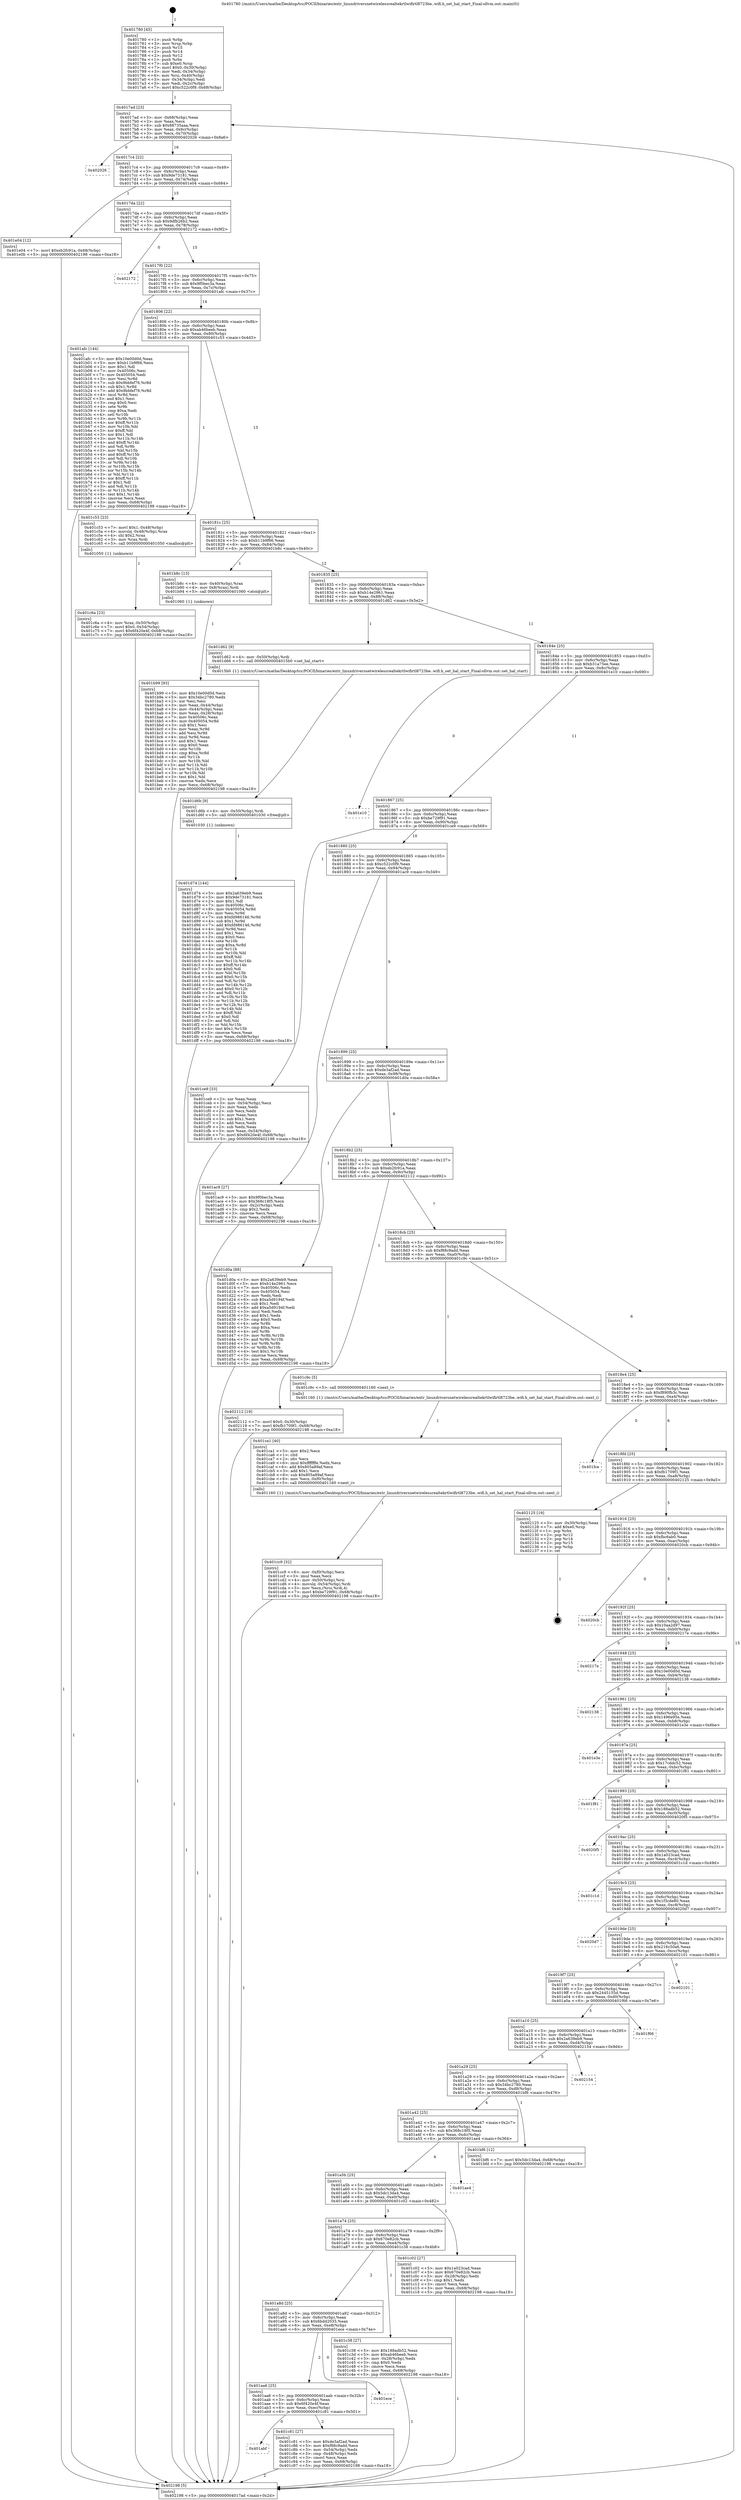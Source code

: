 digraph "0x401780" {
  label = "0x401780 (/mnt/c/Users/mathe/Desktop/tcc/POCII/binaries/extr_linuxdriversnetwirelessrealtekrtlwifirtl8723be..wifi.h_set_hal_start_Final-ollvm.out::main(0))"
  labelloc = "t"
  node[shape=record]

  Entry [label="",width=0.3,height=0.3,shape=circle,fillcolor=black,style=filled]
  "0x4017ad" [label="{
     0x4017ad [23]\l
     | [instrs]\l
     &nbsp;&nbsp;0x4017ad \<+3\>: mov -0x68(%rbp),%eax\l
     &nbsp;&nbsp;0x4017b0 \<+2\>: mov %eax,%ecx\l
     &nbsp;&nbsp;0x4017b2 \<+6\>: sub $0x88735aaa,%ecx\l
     &nbsp;&nbsp;0x4017b8 \<+3\>: mov %eax,-0x6c(%rbp)\l
     &nbsp;&nbsp;0x4017bb \<+3\>: mov %ecx,-0x70(%rbp)\l
     &nbsp;&nbsp;0x4017be \<+6\>: je 0000000000402026 \<main+0x8a6\>\l
  }"]
  "0x402026" [label="{
     0x402026\l
  }", style=dashed]
  "0x4017c4" [label="{
     0x4017c4 [22]\l
     | [instrs]\l
     &nbsp;&nbsp;0x4017c4 \<+5\>: jmp 00000000004017c9 \<main+0x49\>\l
     &nbsp;&nbsp;0x4017c9 \<+3\>: mov -0x6c(%rbp),%eax\l
     &nbsp;&nbsp;0x4017cc \<+5\>: sub $0x9de73181,%eax\l
     &nbsp;&nbsp;0x4017d1 \<+3\>: mov %eax,-0x74(%rbp)\l
     &nbsp;&nbsp;0x4017d4 \<+6\>: je 0000000000401e04 \<main+0x684\>\l
  }"]
  Exit [label="",width=0.3,height=0.3,shape=circle,fillcolor=black,style=filled,peripheries=2]
  "0x401e04" [label="{
     0x401e04 [12]\l
     | [instrs]\l
     &nbsp;&nbsp;0x401e04 \<+7\>: movl $0xeb2fc91a,-0x68(%rbp)\l
     &nbsp;&nbsp;0x401e0b \<+5\>: jmp 0000000000402198 \<main+0xa18\>\l
  }"]
  "0x4017da" [label="{
     0x4017da [22]\l
     | [instrs]\l
     &nbsp;&nbsp;0x4017da \<+5\>: jmp 00000000004017df \<main+0x5f\>\l
     &nbsp;&nbsp;0x4017df \<+3\>: mov -0x6c(%rbp),%eax\l
     &nbsp;&nbsp;0x4017e2 \<+5\>: sub $0x9dfb26b2,%eax\l
     &nbsp;&nbsp;0x4017e7 \<+3\>: mov %eax,-0x78(%rbp)\l
     &nbsp;&nbsp;0x4017ea \<+6\>: je 0000000000402172 \<main+0x9f2\>\l
  }"]
  "0x401d74" [label="{
     0x401d74 [144]\l
     | [instrs]\l
     &nbsp;&nbsp;0x401d74 \<+5\>: mov $0x2a639eb9,%eax\l
     &nbsp;&nbsp;0x401d79 \<+5\>: mov $0x9de73181,%ecx\l
     &nbsp;&nbsp;0x401d7e \<+2\>: mov $0x1,%dl\l
     &nbsp;&nbsp;0x401d80 \<+7\>: mov 0x40506c,%esi\l
     &nbsp;&nbsp;0x401d87 \<+8\>: mov 0x405054,%r8d\l
     &nbsp;&nbsp;0x401d8f \<+3\>: mov %esi,%r9d\l
     &nbsp;&nbsp;0x401d92 \<+7\>: sub $0xfd986146,%r9d\l
     &nbsp;&nbsp;0x401d99 \<+4\>: sub $0x1,%r9d\l
     &nbsp;&nbsp;0x401d9d \<+7\>: add $0xfd986146,%r9d\l
     &nbsp;&nbsp;0x401da4 \<+4\>: imul %r9d,%esi\l
     &nbsp;&nbsp;0x401da8 \<+3\>: and $0x1,%esi\l
     &nbsp;&nbsp;0x401dab \<+3\>: cmp $0x0,%esi\l
     &nbsp;&nbsp;0x401dae \<+4\>: sete %r10b\l
     &nbsp;&nbsp;0x401db2 \<+4\>: cmp $0xa,%r8d\l
     &nbsp;&nbsp;0x401db6 \<+4\>: setl %r11b\l
     &nbsp;&nbsp;0x401dba \<+3\>: mov %r10b,%bl\l
     &nbsp;&nbsp;0x401dbd \<+3\>: xor $0xff,%bl\l
     &nbsp;&nbsp;0x401dc0 \<+3\>: mov %r11b,%r14b\l
     &nbsp;&nbsp;0x401dc3 \<+4\>: xor $0xff,%r14b\l
     &nbsp;&nbsp;0x401dc7 \<+3\>: xor $0x0,%dl\l
     &nbsp;&nbsp;0x401dca \<+3\>: mov %bl,%r15b\l
     &nbsp;&nbsp;0x401dcd \<+4\>: and $0x0,%r15b\l
     &nbsp;&nbsp;0x401dd1 \<+3\>: and %dl,%r10b\l
     &nbsp;&nbsp;0x401dd4 \<+3\>: mov %r14b,%r12b\l
     &nbsp;&nbsp;0x401dd7 \<+4\>: and $0x0,%r12b\l
     &nbsp;&nbsp;0x401ddb \<+3\>: and %dl,%r11b\l
     &nbsp;&nbsp;0x401dde \<+3\>: or %r10b,%r15b\l
     &nbsp;&nbsp;0x401de1 \<+3\>: or %r11b,%r12b\l
     &nbsp;&nbsp;0x401de4 \<+3\>: xor %r12b,%r15b\l
     &nbsp;&nbsp;0x401de7 \<+3\>: or %r14b,%bl\l
     &nbsp;&nbsp;0x401dea \<+3\>: xor $0xff,%bl\l
     &nbsp;&nbsp;0x401ded \<+3\>: or $0x0,%dl\l
     &nbsp;&nbsp;0x401df0 \<+2\>: and %dl,%bl\l
     &nbsp;&nbsp;0x401df2 \<+3\>: or %bl,%r15b\l
     &nbsp;&nbsp;0x401df5 \<+4\>: test $0x1,%r15b\l
     &nbsp;&nbsp;0x401df9 \<+3\>: cmovne %ecx,%eax\l
     &nbsp;&nbsp;0x401dfc \<+3\>: mov %eax,-0x68(%rbp)\l
     &nbsp;&nbsp;0x401dff \<+5\>: jmp 0000000000402198 \<main+0xa18\>\l
  }"]
  "0x402172" [label="{
     0x402172\l
  }", style=dashed]
  "0x4017f0" [label="{
     0x4017f0 [22]\l
     | [instrs]\l
     &nbsp;&nbsp;0x4017f0 \<+5\>: jmp 00000000004017f5 \<main+0x75\>\l
     &nbsp;&nbsp;0x4017f5 \<+3\>: mov -0x6c(%rbp),%eax\l
     &nbsp;&nbsp;0x4017f8 \<+5\>: sub $0x9f0bec3a,%eax\l
     &nbsp;&nbsp;0x4017fd \<+3\>: mov %eax,-0x7c(%rbp)\l
     &nbsp;&nbsp;0x401800 \<+6\>: je 0000000000401afc \<main+0x37c\>\l
  }"]
  "0x401d6b" [label="{
     0x401d6b [9]\l
     | [instrs]\l
     &nbsp;&nbsp;0x401d6b \<+4\>: mov -0x50(%rbp),%rdi\l
     &nbsp;&nbsp;0x401d6f \<+5\>: call 0000000000401030 \<free@plt\>\l
     | [calls]\l
     &nbsp;&nbsp;0x401030 \{1\} (unknown)\l
  }"]
  "0x401afc" [label="{
     0x401afc [144]\l
     | [instrs]\l
     &nbsp;&nbsp;0x401afc \<+5\>: mov $0x10e00d0d,%eax\l
     &nbsp;&nbsp;0x401b01 \<+5\>: mov $0xb11b9f66,%ecx\l
     &nbsp;&nbsp;0x401b06 \<+2\>: mov $0x1,%dl\l
     &nbsp;&nbsp;0x401b08 \<+7\>: mov 0x40506c,%esi\l
     &nbsp;&nbsp;0x401b0f \<+7\>: mov 0x405054,%edi\l
     &nbsp;&nbsp;0x401b16 \<+3\>: mov %esi,%r8d\l
     &nbsp;&nbsp;0x401b19 \<+7\>: sub $0x9bbfef76,%r8d\l
     &nbsp;&nbsp;0x401b20 \<+4\>: sub $0x1,%r8d\l
     &nbsp;&nbsp;0x401b24 \<+7\>: add $0x9bbfef76,%r8d\l
     &nbsp;&nbsp;0x401b2b \<+4\>: imul %r8d,%esi\l
     &nbsp;&nbsp;0x401b2f \<+3\>: and $0x1,%esi\l
     &nbsp;&nbsp;0x401b32 \<+3\>: cmp $0x0,%esi\l
     &nbsp;&nbsp;0x401b35 \<+4\>: sete %r9b\l
     &nbsp;&nbsp;0x401b39 \<+3\>: cmp $0xa,%edi\l
     &nbsp;&nbsp;0x401b3c \<+4\>: setl %r10b\l
     &nbsp;&nbsp;0x401b40 \<+3\>: mov %r9b,%r11b\l
     &nbsp;&nbsp;0x401b43 \<+4\>: xor $0xff,%r11b\l
     &nbsp;&nbsp;0x401b47 \<+3\>: mov %r10b,%bl\l
     &nbsp;&nbsp;0x401b4a \<+3\>: xor $0xff,%bl\l
     &nbsp;&nbsp;0x401b4d \<+3\>: xor $0x1,%dl\l
     &nbsp;&nbsp;0x401b50 \<+3\>: mov %r11b,%r14b\l
     &nbsp;&nbsp;0x401b53 \<+4\>: and $0xff,%r14b\l
     &nbsp;&nbsp;0x401b57 \<+3\>: and %dl,%r9b\l
     &nbsp;&nbsp;0x401b5a \<+3\>: mov %bl,%r15b\l
     &nbsp;&nbsp;0x401b5d \<+4\>: and $0xff,%r15b\l
     &nbsp;&nbsp;0x401b61 \<+3\>: and %dl,%r10b\l
     &nbsp;&nbsp;0x401b64 \<+3\>: or %r9b,%r14b\l
     &nbsp;&nbsp;0x401b67 \<+3\>: or %r10b,%r15b\l
     &nbsp;&nbsp;0x401b6a \<+3\>: xor %r15b,%r14b\l
     &nbsp;&nbsp;0x401b6d \<+3\>: or %bl,%r11b\l
     &nbsp;&nbsp;0x401b70 \<+4\>: xor $0xff,%r11b\l
     &nbsp;&nbsp;0x401b74 \<+3\>: or $0x1,%dl\l
     &nbsp;&nbsp;0x401b77 \<+3\>: and %dl,%r11b\l
     &nbsp;&nbsp;0x401b7a \<+3\>: or %r11b,%r14b\l
     &nbsp;&nbsp;0x401b7d \<+4\>: test $0x1,%r14b\l
     &nbsp;&nbsp;0x401b81 \<+3\>: cmovne %ecx,%eax\l
     &nbsp;&nbsp;0x401b84 \<+3\>: mov %eax,-0x68(%rbp)\l
     &nbsp;&nbsp;0x401b87 \<+5\>: jmp 0000000000402198 \<main+0xa18\>\l
  }"]
  "0x401806" [label="{
     0x401806 [22]\l
     | [instrs]\l
     &nbsp;&nbsp;0x401806 \<+5\>: jmp 000000000040180b \<main+0x8b\>\l
     &nbsp;&nbsp;0x40180b \<+3\>: mov -0x6c(%rbp),%eax\l
     &nbsp;&nbsp;0x40180e \<+5\>: sub $0xab46beeb,%eax\l
     &nbsp;&nbsp;0x401813 \<+3\>: mov %eax,-0x80(%rbp)\l
     &nbsp;&nbsp;0x401816 \<+6\>: je 0000000000401c53 \<main+0x4d3\>\l
  }"]
  "0x401cc9" [label="{
     0x401cc9 [32]\l
     | [instrs]\l
     &nbsp;&nbsp;0x401cc9 \<+6\>: mov -0xf0(%rbp),%ecx\l
     &nbsp;&nbsp;0x401ccf \<+3\>: imul %eax,%ecx\l
     &nbsp;&nbsp;0x401cd2 \<+4\>: mov -0x50(%rbp),%rsi\l
     &nbsp;&nbsp;0x401cd6 \<+4\>: movslq -0x54(%rbp),%rdi\l
     &nbsp;&nbsp;0x401cda \<+3\>: mov %ecx,(%rsi,%rdi,4)\l
     &nbsp;&nbsp;0x401cdd \<+7\>: movl $0xbe729f91,-0x68(%rbp)\l
     &nbsp;&nbsp;0x401ce4 \<+5\>: jmp 0000000000402198 \<main+0xa18\>\l
  }"]
  "0x401c53" [label="{
     0x401c53 [23]\l
     | [instrs]\l
     &nbsp;&nbsp;0x401c53 \<+7\>: movl $0x1,-0x48(%rbp)\l
     &nbsp;&nbsp;0x401c5a \<+4\>: movslq -0x48(%rbp),%rax\l
     &nbsp;&nbsp;0x401c5e \<+4\>: shl $0x2,%rax\l
     &nbsp;&nbsp;0x401c62 \<+3\>: mov %rax,%rdi\l
     &nbsp;&nbsp;0x401c65 \<+5\>: call 0000000000401050 \<malloc@plt\>\l
     | [calls]\l
     &nbsp;&nbsp;0x401050 \{1\} (unknown)\l
  }"]
  "0x40181c" [label="{
     0x40181c [25]\l
     | [instrs]\l
     &nbsp;&nbsp;0x40181c \<+5\>: jmp 0000000000401821 \<main+0xa1\>\l
     &nbsp;&nbsp;0x401821 \<+3\>: mov -0x6c(%rbp),%eax\l
     &nbsp;&nbsp;0x401824 \<+5\>: sub $0xb11b9f66,%eax\l
     &nbsp;&nbsp;0x401829 \<+6\>: mov %eax,-0x84(%rbp)\l
     &nbsp;&nbsp;0x40182f \<+6\>: je 0000000000401b8c \<main+0x40c\>\l
  }"]
  "0x401ca1" [label="{
     0x401ca1 [40]\l
     | [instrs]\l
     &nbsp;&nbsp;0x401ca1 \<+5\>: mov $0x2,%ecx\l
     &nbsp;&nbsp;0x401ca6 \<+1\>: cltd\l
     &nbsp;&nbsp;0x401ca7 \<+2\>: idiv %ecx\l
     &nbsp;&nbsp;0x401ca9 \<+6\>: imul $0xfffffffe,%edx,%ecx\l
     &nbsp;&nbsp;0x401caf \<+6\>: add $0x805a89af,%ecx\l
     &nbsp;&nbsp;0x401cb5 \<+3\>: add $0x1,%ecx\l
     &nbsp;&nbsp;0x401cb8 \<+6\>: sub $0x805a89af,%ecx\l
     &nbsp;&nbsp;0x401cbe \<+6\>: mov %ecx,-0xf0(%rbp)\l
     &nbsp;&nbsp;0x401cc4 \<+5\>: call 0000000000401160 \<next_i\>\l
     | [calls]\l
     &nbsp;&nbsp;0x401160 \{1\} (/mnt/c/Users/mathe/Desktop/tcc/POCII/binaries/extr_linuxdriversnetwirelessrealtekrtlwifirtl8723be..wifi.h_set_hal_start_Final-ollvm.out::next_i)\l
  }"]
  "0x401b8c" [label="{
     0x401b8c [13]\l
     | [instrs]\l
     &nbsp;&nbsp;0x401b8c \<+4\>: mov -0x40(%rbp),%rax\l
     &nbsp;&nbsp;0x401b90 \<+4\>: mov 0x8(%rax),%rdi\l
     &nbsp;&nbsp;0x401b94 \<+5\>: call 0000000000401060 \<atoi@plt\>\l
     | [calls]\l
     &nbsp;&nbsp;0x401060 \{1\} (unknown)\l
  }"]
  "0x401835" [label="{
     0x401835 [25]\l
     | [instrs]\l
     &nbsp;&nbsp;0x401835 \<+5\>: jmp 000000000040183a \<main+0xba\>\l
     &nbsp;&nbsp;0x40183a \<+3\>: mov -0x6c(%rbp),%eax\l
     &nbsp;&nbsp;0x40183d \<+5\>: sub $0xb14e2961,%eax\l
     &nbsp;&nbsp;0x401842 \<+6\>: mov %eax,-0x88(%rbp)\l
     &nbsp;&nbsp;0x401848 \<+6\>: je 0000000000401d62 \<main+0x5e2\>\l
  }"]
  "0x401abf" [label="{
     0x401abf\l
  }", style=dashed]
  "0x401d62" [label="{
     0x401d62 [9]\l
     | [instrs]\l
     &nbsp;&nbsp;0x401d62 \<+4\>: mov -0x50(%rbp),%rdi\l
     &nbsp;&nbsp;0x401d66 \<+5\>: call 00000000004015b0 \<set_hal_start\>\l
     | [calls]\l
     &nbsp;&nbsp;0x4015b0 \{1\} (/mnt/c/Users/mathe/Desktop/tcc/POCII/binaries/extr_linuxdriversnetwirelessrealtekrtlwifirtl8723be..wifi.h_set_hal_start_Final-ollvm.out::set_hal_start)\l
  }"]
  "0x40184e" [label="{
     0x40184e [25]\l
     | [instrs]\l
     &nbsp;&nbsp;0x40184e \<+5\>: jmp 0000000000401853 \<main+0xd3\>\l
     &nbsp;&nbsp;0x401853 \<+3\>: mov -0x6c(%rbp),%eax\l
     &nbsp;&nbsp;0x401856 \<+5\>: sub $0xb31a75ee,%eax\l
     &nbsp;&nbsp;0x40185b \<+6\>: mov %eax,-0x8c(%rbp)\l
     &nbsp;&nbsp;0x401861 \<+6\>: je 0000000000401e10 \<main+0x690\>\l
  }"]
  "0x401c81" [label="{
     0x401c81 [27]\l
     | [instrs]\l
     &nbsp;&nbsp;0x401c81 \<+5\>: mov $0xde3af2ad,%eax\l
     &nbsp;&nbsp;0x401c86 \<+5\>: mov $0xf88c9add,%ecx\l
     &nbsp;&nbsp;0x401c8b \<+3\>: mov -0x54(%rbp),%edx\l
     &nbsp;&nbsp;0x401c8e \<+3\>: cmp -0x48(%rbp),%edx\l
     &nbsp;&nbsp;0x401c91 \<+3\>: cmovl %ecx,%eax\l
     &nbsp;&nbsp;0x401c94 \<+3\>: mov %eax,-0x68(%rbp)\l
     &nbsp;&nbsp;0x401c97 \<+5\>: jmp 0000000000402198 \<main+0xa18\>\l
  }"]
  "0x401e10" [label="{
     0x401e10\l
  }", style=dashed]
  "0x401867" [label="{
     0x401867 [25]\l
     | [instrs]\l
     &nbsp;&nbsp;0x401867 \<+5\>: jmp 000000000040186c \<main+0xec\>\l
     &nbsp;&nbsp;0x40186c \<+3\>: mov -0x6c(%rbp),%eax\l
     &nbsp;&nbsp;0x40186f \<+5\>: sub $0xbe729f91,%eax\l
     &nbsp;&nbsp;0x401874 \<+6\>: mov %eax,-0x90(%rbp)\l
     &nbsp;&nbsp;0x40187a \<+6\>: je 0000000000401ce9 \<main+0x569\>\l
  }"]
  "0x401aa6" [label="{
     0x401aa6 [25]\l
     | [instrs]\l
     &nbsp;&nbsp;0x401aa6 \<+5\>: jmp 0000000000401aab \<main+0x32b\>\l
     &nbsp;&nbsp;0x401aab \<+3\>: mov -0x6c(%rbp),%eax\l
     &nbsp;&nbsp;0x401aae \<+5\>: sub $0x6f420e4f,%eax\l
     &nbsp;&nbsp;0x401ab3 \<+6\>: mov %eax,-0xec(%rbp)\l
     &nbsp;&nbsp;0x401ab9 \<+6\>: je 0000000000401c81 \<main+0x501\>\l
  }"]
  "0x401ce9" [label="{
     0x401ce9 [33]\l
     | [instrs]\l
     &nbsp;&nbsp;0x401ce9 \<+2\>: xor %eax,%eax\l
     &nbsp;&nbsp;0x401ceb \<+3\>: mov -0x54(%rbp),%ecx\l
     &nbsp;&nbsp;0x401cee \<+2\>: mov %eax,%edx\l
     &nbsp;&nbsp;0x401cf0 \<+2\>: sub %ecx,%edx\l
     &nbsp;&nbsp;0x401cf2 \<+2\>: mov %eax,%ecx\l
     &nbsp;&nbsp;0x401cf4 \<+3\>: sub $0x1,%ecx\l
     &nbsp;&nbsp;0x401cf7 \<+2\>: add %ecx,%edx\l
     &nbsp;&nbsp;0x401cf9 \<+2\>: sub %edx,%eax\l
     &nbsp;&nbsp;0x401cfb \<+3\>: mov %eax,-0x54(%rbp)\l
     &nbsp;&nbsp;0x401cfe \<+7\>: movl $0x6f420e4f,-0x68(%rbp)\l
     &nbsp;&nbsp;0x401d05 \<+5\>: jmp 0000000000402198 \<main+0xa18\>\l
  }"]
  "0x401880" [label="{
     0x401880 [25]\l
     | [instrs]\l
     &nbsp;&nbsp;0x401880 \<+5\>: jmp 0000000000401885 \<main+0x105\>\l
     &nbsp;&nbsp;0x401885 \<+3\>: mov -0x6c(%rbp),%eax\l
     &nbsp;&nbsp;0x401888 \<+5\>: sub $0xc522c0f9,%eax\l
     &nbsp;&nbsp;0x40188d \<+6\>: mov %eax,-0x94(%rbp)\l
     &nbsp;&nbsp;0x401893 \<+6\>: je 0000000000401ac9 \<main+0x349\>\l
  }"]
  "0x401ece" [label="{
     0x401ece\l
  }", style=dashed]
  "0x401ac9" [label="{
     0x401ac9 [27]\l
     | [instrs]\l
     &nbsp;&nbsp;0x401ac9 \<+5\>: mov $0x9f0bec3a,%eax\l
     &nbsp;&nbsp;0x401ace \<+5\>: mov $0x368c18f5,%ecx\l
     &nbsp;&nbsp;0x401ad3 \<+3\>: mov -0x2c(%rbp),%edx\l
     &nbsp;&nbsp;0x401ad6 \<+3\>: cmp $0x2,%edx\l
     &nbsp;&nbsp;0x401ad9 \<+3\>: cmovne %ecx,%eax\l
     &nbsp;&nbsp;0x401adc \<+3\>: mov %eax,-0x68(%rbp)\l
     &nbsp;&nbsp;0x401adf \<+5\>: jmp 0000000000402198 \<main+0xa18\>\l
  }"]
  "0x401899" [label="{
     0x401899 [25]\l
     | [instrs]\l
     &nbsp;&nbsp;0x401899 \<+5\>: jmp 000000000040189e \<main+0x11e\>\l
     &nbsp;&nbsp;0x40189e \<+3\>: mov -0x6c(%rbp),%eax\l
     &nbsp;&nbsp;0x4018a1 \<+5\>: sub $0xde3af2ad,%eax\l
     &nbsp;&nbsp;0x4018a6 \<+6\>: mov %eax,-0x98(%rbp)\l
     &nbsp;&nbsp;0x4018ac \<+6\>: je 0000000000401d0a \<main+0x58a\>\l
  }"]
  "0x402198" [label="{
     0x402198 [5]\l
     | [instrs]\l
     &nbsp;&nbsp;0x402198 \<+5\>: jmp 00000000004017ad \<main+0x2d\>\l
  }"]
  "0x401780" [label="{
     0x401780 [45]\l
     | [instrs]\l
     &nbsp;&nbsp;0x401780 \<+1\>: push %rbp\l
     &nbsp;&nbsp;0x401781 \<+3\>: mov %rsp,%rbp\l
     &nbsp;&nbsp;0x401784 \<+2\>: push %r15\l
     &nbsp;&nbsp;0x401786 \<+2\>: push %r14\l
     &nbsp;&nbsp;0x401788 \<+2\>: push %r12\l
     &nbsp;&nbsp;0x40178a \<+1\>: push %rbx\l
     &nbsp;&nbsp;0x40178b \<+7\>: sub $0xe0,%rsp\l
     &nbsp;&nbsp;0x401792 \<+7\>: movl $0x0,-0x30(%rbp)\l
     &nbsp;&nbsp;0x401799 \<+3\>: mov %edi,-0x34(%rbp)\l
     &nbsp;&nbsp;0x40179c \<+4\>: mov %rsi,-0x40(%rbp)\l
     &nbsp;&nbsp;0x4017a0 \<+3\>: mov -0x34(%rbp),%edi\l
     &nbsp;&nbsp;0x4017a3 \<+3\>: mov %edi,-0x2c(%rbp)\l
     &nbsp;&nbsp;0x4017a6 \<+7\>: movl $0xc522c0f9,-0x68(%rbp)\l
  }"]
  "0x401b99" [label="{
     0x401b99 [93]\l
     | [instrs]\l
     &nbsp;&nbsp;0x401b99 \<+5\>: mov $0x10e00d0d,%ecx\l
     &nbsp;&nbsp;0x401b9e \<+5\>: mov $0x34bc2780,%edx\l
     &nbsp;&nbsp;0x401ba3 \<+2\>: xor %esi,%esi\l
     &nbsp;&nbsp;0x401ba5 \<+3\>: mov %eax,-0x44(%rbp)\l
     &nbsp;&nbsp;0x401ba8 \<+3\>: mov -0x44(%rbp),%eax\l
     &nbsp;&nbsp;0x401bab \<+3\>: mov %eax,-0x28(%rbp)\l
     &nbsp;&nbsp;0x401bae \<+7\>: mov 0x40506c,%eax\l
     &nbsp;&nbsp;0x401bb5 \<+8\>: mov 0x405054,%r8d\l
     &nbsp;&nbsp;0x401bbd \<+3\>: sub $0x1,%esi\l
     &nbsp;&nbsp;0x401bc0 \<+3\>: mov %eax,%r9d\l
     &nbsp;&nbsp;0x401bc3 \<+3\>: add %esi,%r9d\l
     &nbsp;&nbsp;0x401bc6 \<+4\>: imul %r9d,%eax\l
     &nbsp;&nbsp;0x401bca \<+3\>: and $0x1,%eax\l
     &nbsp;&nbsp;0x401bcd \<+3\>: cmp $0x0,%eax\l
     &nbsp;&nbsp;0x401bd0 \<+4\>: sete %r10b\l
     &nbsp;&nbsp;0x401bd4 \<+4\>: cmp $0xa,%r8d\l
     &nbsp;&nbsp;0x401bd8 \<+4\>: setl %r11b\l
     &nbsp;&nbsp;0x401bdc \<+3\>: mov %r10b,%bl\l
     &nbsp;&nbsp;0x401bdf \<+3\>: and %r11b,%bl\l
     &nbsp;&nbsp;0x401be2 \<+3\>: xor %r11b,%r10b\l
     &nbsp;&nbsp;0x401be5 \<+3\>: or %r10b,%bl\l
     &nbsp;&nbsp;0x401be8 \<+3\>: test $0x1,%bl\l
     &nbsp;&nbsp;0x401beb \<+3\>: cmovne %edx,%ecx\l
     &nbsp;&nbsp;0x401bee \<+3\>: mov %ecx,-0x68(%rbp)\l
     &nbsp;&nbsp;0x401bf1 \<+5\>: jmp 0000000000402198 \<main+0xa18\>\l
  }"]
  "0x401c6a" [label="{
     0x401c6a [23]\l
     | [instrs]\l
     &nbsp;&nbsp;0x401c6a \<+4\>: mov %rax,-0x50(%rbp)\l
     &nbsp;&nbsp;0x401c6e \<+7\>: movl $0x0,-0x54(%rbp)\l
     &nbsp;&nbsp;0x401c75 \<+7\>: movl $0x6f420e4f,-0x68(%rbp)\l
     &nbsp;&nbsp;0x401c7c \<+5\>: jmp 0000000000402198 \<main+0xa18\>\l
  }"]
  "0x401d0a" [label="{
     0x401d0a [88]\l
     | [instrs]\l
     &nbsp;&nbsp;0x401d0a \<+5\>: mov $0x2a639eb9,%eax\l
     &nbsp;&nbsp;0x401d0f \<+5\>: mov $0xb14e2961,%ecx\l
     &nbsp;&nbsp;0x401d14 \<+7\>: mov 0x40506c,%edx\l
     &nbsp;&nbsp;0x401d1b \<+7\>: mov 0x405054,%esi\l
     &nbsp;&nbsp;0x401d22 \<+2\>: mov %edx,%edi\l
     &nbsp;&nbsp;0x401d24 \<+6\>: sub $0xa5d9194f,%edi\l
     &nbsp;&nbsp;0x401d2a \<+3\>: sub $0x1,%edi\l
     &nbsp;&nbsp;0x401d2d \<+6\>: add $0xa5d9194f,%edi\l
     &nbsp;&nbsp;0x401d33 \<+3\>: imul %edi,%edx\l
     &nbsp;&nbsp;0x401d36 \<+3\>: and $0x1,%edx\l
     &nbsp;&nbsp;0x401d39 \<+3\>: cmp $0x0,%edx\l
     &nbsp;&nbsp;0x401d3c \<+4\>: sete %r8b\l
     &nbsp;&nbsp;0x401d40 \<+3\>: cmp $0xa,%esi\l
     &nbsp;&nbsp;0x401d43 \<+4\>: setl %r9b\l
     &nbsp;&nbsp;0x401d47 \<+3\>: mov %r8b,%r10b\l
     &nbsp;&nbsp;0x401d4a \<+3\>: and %r9b,%r10b\l
     &nbsp;&nbsp;0x401d4d \<+3\>: xor %r9b,%r8b\l
     &nbsp;&nbsp;0x401d50 \<+3\>: or %r8b,%r10b\l
     &nbsp;&nbsp;0x401d53 \<+4\>: test $0x1,%r10b\l
     &nbsp;&nbsp;0x401d57 \<+3\>: cmovne %ecx,%eax\l
     &nbsp;&nbsp;0x401d5a \<+3\>: mov %eax,-0x68(%rbp)\l
     &nbsp;&nbsp;0x401d5d \<+5\>: jmp 0000000000402198 \<main+0xa18\>\l
  }"]
  "0x4018b2" [label="{
     0x4018b2 [25]\l
     | [instrs]\l
     &nbsp;&nbsp;0x4018b2 \<+5\>: jmp 00000000004018b7 \<main+0x137\>\l
     &nbsp;&nbsp;0x4018b7 \<+3\>: mov -0x6c(%rbp),%eax\l
     &nbsp;&nbsp;0x4018ba \<+5\>: sub $0xeb2fc91a,%eax\l
     &nbsp;&nbsp;0x4018bf \<+6\>: mov %eax,-0x9c(%rbp)\l
     &nbsp;&nbsp;0x4018c5 \<+6\>: je 0000000000402112 \<main+0x992\>\l
  }"]
  "0x401a8d" [label="{
     0x401a8d [25]\l
     | [instrs]\l
     &nbsp;&nbsp;0x401a8d \<+5\>: jmp 0000000000401a92 \<main+0x312\>\l
     &nbsp;&nbsp;0x401a92 \<+3\>: mov -0x6c(%rbp),%eax\l
     &nbsp;&nbsp;0x401a95 \<+5\>: sub $0x6bdd2035,%eax\l
     &nbsp;&nbsp;0x401a9a \<+6\>: mov %eax,-0xe8(%rbp)\l
     &nbsp;&nbsp;0x401aa0 \<+6\>: je 0000000000401ece \<main+0x74e\>\l
  }"]
  "0x402112" [label="{
     0x402112 [19]\l
     | [instrs]\l
     &nbsp;&nbsp;0x402112 \<+7\>: movl $0x0,-0x30(%rbp)\l
     &nbsp;&nbsp;0x402119 \<+7\>: movl $0xfb1709f1,-0x68(%rbp)\l
     &nbsp;&nbsp;0x402120 \<+5\>: jmp 0000000000402198 \<main+0xa18\>\l
  }"]
  "0x4018cb" [label="{
     0x4018cb [25]\l
     | [instrs]\l
     &nbsp;&nbsp;0x4018cb \<+5\>: jmp 00000000004018d0 \<main+0x150\>\l
     &nbsp;&nbsp;0x4018d0 \<+3\>: mov -0x6c(%rbp),%eax\l
     &nbsp;&nbsp;0x4018d3 \<+5\>: sub $0xf88c9add,%eax\l
     &nbsp;&nbsp;0x4018d8 \<+6\>: mov %eax,-0xa0(%rbp)\l
     &nbsp;&nbsp;0x4018de \<+6\>: je 0000000000401c9c \<main+0x51c\>\l
  }"]
  "0x401c38" [label="{
     0x401c38 [27]\l
     | [instrs]\l
     &nbsp;&nbsp;0x401c38 \<+5\>: mov $0x188adb52,%eax\l
     &nbsp;&nbsp;0x401c3d \<+5\>: mov $0xab46beeb,%ecx\l
     &nbsp;&nbsp;0x401c42 \<+3\>: mov -0x28(%rbp),%edx\l
     &nbsp;&nbsp;0x401c45 \<+3\>: cmp $0x0,%edx\l
     &nbsp;&nbsp;0x401c48 \<+3\>: cmove %ecx,%eax\l
     &nbsp;&nbsp;0x401c4b \<+3\>: mov %eax,-0x68(%rbp)\l
     &nbsp;&nbsp;0x401c4e \<+5\>: jmp 0000000000402198 \<main+0xa18\>\l
  }"]
  "0x401c9c" [label="{
     0x401c9c [5]\l
     | [instrs]\l
     &nbsp;&nbsp;0x401c9c \<+5\>: call 0000000000401160 \<next_i\>\l
     | [calls]\l
     &nbsp;&nbsp;0x401160 \{1\} (/mnt/c/Users/mathe/Desktop/tcc/POCII/binaries/extr_linuxdriversnetwirelessrealtekrtlwifirtl8723be..wifi.h_set_hal_start_Final-ollvm.out::next_i)\l
  }"]
  "0x4018e4" [label="{
     0x4018e4 [25]\l
     | [instrs]\l
     &nbsp;&nbsp;0x4018e4 \<+5\>: jmp 00000000004018e9 \<main+0x169\>\l
     &nbsp;&nbsp;0x4018e9 \<+3\>: mov -0x6c(%rbp),%eax\l
     &nbsp;&nbsp;0x4018ec \<+5\>: sub $0xf890fb3c,%eax\l
     &nbsp;&nbsp;0x4018f1 \<+6\>: mov %eax,-0xa4(%rbp)\l
     &nbsp;&nbsp;0x4018f7 \<+6\>: je 0000000000401fce \<main+0x84e\>\l
  }"]
  "0x401a74" [label="{
     0x401a74 [25]\l
     | [instrs]\l
     &nbsp;&nbsp;0x401a74 \<+5\>: jmp 0000000000401a79 \<main+0x2f9\>\l
     &nbsp;&nbsp;0x401a79 \<+3\>: mov -0x6c(%rbp),%eax\l
     &nbsp;&nbsp;0x401a7c \<+5\>: sub $0x670e82cb,%eax\l
     &nbsp;&nbsp;0x401a81 \<+6\>: mov %eax,-0xe4(%rbp)\l
     &nbsp;&nbsp;0x401a87 \<+6\>: je 0000000000401c38 \<main+0x4b8\>\l
  }"]
  "0x401fce" [label="{
     0x401fce\l
  }", style=dashed]
  "0x4018fd" [label="{
     0x4018fd [25]\l
     | [instrs]\l
     &nbsp;&nbsp;0x4018fd \<+5\>: jmp 0000000000401902 \<main+0x182\>\l
     &nbsp;&nbsp;0x401902 \<+3\>: mov -0x6c(%rbp),%eax\l
     &nbsp;&nbsp;0x401905 \<+5\>: sub $0xfb1709f1,%eax\l
     &nbsp;&nbsp;0x40190a \<+6\>: mov %eax,-0xa8(%rbp)\l
     &nbsp;&nbsp;0x401910 \<+6\>: je 0000000000402125 \<main+0x9a5\>\l
  }"]
  "0x401c02" [label="{
     0x401c02 [27]\l
     | [instrs]\l
     &nbsp;&nbsp;0x401c02 \<+5\>: mov $0x1a023cad,%eax\l
     &nbsp;&nbsp;0x401c07 \<+5\>: mov $0x670e82cb,%ecx\l
     &nbsp;&nbsp;0x401c0c \<+3\>: mov -0x28(%rbp),%edx\l
     &nbsp;&nbsp;0x401c0f \<+3\>: cmp $0x1,%edx\l
     &nbsp;&nbsp;0x401c12 \<+3\>: cmovl %ecx,%eax\l
     &nbsp;&nbsp;0x401c15 \<+3\>: mov %eax,-0x68(%rbp)\l
     &nbsp;&nbsp;0x401c18 \<+5\>: jmp 0000000000402198 \<main+0xa18\>\l
  }"]
  "0x402125" [label="{
     0x402125 [19]\l
     | [instrs]\l
     &nbsp;&nbsp;0x402125 \<+3\>: mov -0x30(%rbp),%eax\l
     &nbsp;&nbsp;0x402128 \<+7\>: add $0xe0,%rsp\l
     &nbsp;&nbsp;0x40212f \<+1\>: pop %rbx\l
     &nbsp;&nbsp;0x402130 \<+2\>: pop %r12\l
     &nbsp;&nbsp;0x402132 \<+2\>: pop %r14\l
     &nbsp;&nbsp;0x402134 \<+2\>: pop %r15\l
     &nbsp;&nbsp;0x402136 \<+1\>: pop %rbp\l
     &nbsp;&nbsp;0x402137 \<+1\>: ret\l
  }"]
  "0x401916" [label="{
     0x401916 [25]\l
     | [instrs]\l
     &nbsp;&nbsp;0x401916 \<+5\>: jmp 000000000040191b \<main+0x19b\>\l
     &nbsp;&nbsp;0x40191b \<+3\>: mov -0x6c(%rbp),%eax\l
     &nbsp;&nbsp;0x40191e \<+5\>: sub $0xfbc6ab0,%eax\l
     &nbsp;&nbsp;0x401923 \<+6\>: mov %eax,-0xac(%rbp)\l
     &nbsp;&nbsp;0x401929 \<+6\>: je 00000000004020cb \<main+0x94b\>\l
  }"]
  "0x401a5b" [label="{
     0x401a5b [25]\l
     | [instrs]\l
     &nbsp;&nbsp;0x401a5b \<+5\>: jmp 0000000000401a60 \<main+0x2e0\>\l
     &nbsp;&nbsp;0x401a60 \<+3\>: mov -0x6c(%rbp),%eax\l
     &nbsp;&nbsp;0x401a63 \<+5\>: sub $0x5dc13da4,%eax\l
     &nbsp;&nbsp;0x401a68 \<+6\>: mov %eax,-0xe0(%rbp)\l
     &nbsp;&nbsp;0x401a6e \<+6\>: je 0000000000401c02 \<main+0x482\>\l
  }"]
  "0x4020cb" [label="{
     0x4020cb\l
  }", style=dashed]
  "0x40192f" [label="{
     0x40192f [25]\l
     | [instrs]\l
     &nbsp;&nbsp;0x40192f \<+5\>: jmp 0000000000401934 \<main+0x1b4\>\l
     &nbsp;&nbsp;0x401934 \<+3\>: mov -0x6c(%rbp),%eax\l
     &nbsp;&nbsp;0x401937 \<+5\>: sub $0x10aa2d97,%eax\l
     &nbsp;&nbsp;0x40193c \<+6\>: mov %eax,-0xb0(%rbp)\l
     &nbsp;&nbsp;0x401942 \<+6\>: je 000000000040217e \<main+0x9fe\>\l
  }"]
  "0x401ae4" [label="{
     0x401ae4\l
  }", style=dashed]
  "0x40217e" [label="{
     0x40217e\l
  }", style=dashed]
  "0x401948" [label="{
     0x401948 [25]\l
     | [instrs]\l
     &nbsp;&nbsp;0x401948 \<+5\>: jmp 000000000040194d \<main+0x1cd\>\l
     &nbsp;&nbsp;0x40194d \<+3\>: mov -0x6c(%rbp),%eax\l
     &nbsp;&nbsp;0x401950 \<+5\>: sub $0x10e00d0d,%eax\l
     &nbsp;&nbsp;0x401955 \<+6\>: mov %eax,-0xb4(%rbp)\l
     &nbsp;&nbsp;0x40195b \<+6\>: je 0000000000402138 \<main+0x9b8\>\l
  }"]
  "0x401a42" [label="{
     0x401a42 [25]\l
     | [instrs]\l
     &nbsp;&nbsp;0x401a42 \<+5\>: jmp 0000000000401a47 \<main+0x2c7\>\l
     &nbsp;&nbsp;0x401a47 \<+3\>: mov -0x6c(%rbp),%eax\l
     &nbsp;&nbsp;0x401a4a \<+5\>: sub $0x368c18f5,%eax\l
     &nbsp;&nbsp;0x401a4f \<+6\>: mov %eax,-0xdc(%rbp)\l
     &nbsp;&nbsp;0x401a55 \<+6\>: je 0000000000401ae4 \<main+0x364\>\l
  }"]
  "0x402138" [label="{
     0x402138\l
  }", style=dashed]
  "0x401961" [label="{
     0x401961 [25]\l
     | [instrs]\l
     &nbsp;&nbsp;0x401961 \<+5\>: jmp 0000000000401966 \<main+0x1e6\>\l
     &nbsp;&nbsp;0x401966 \<+3\>: mov -0x6c(%rbp),%eax\l
     &nbsp;&nbsp;0x401969 \<+5\>: sub $0x1496e95e,%eax\l
     &nbsp;&nbsp;0x40196e \<+6\>: mov %eax,-0xb8(%rbp)\l
     &nbsp;&nbsp;0x401974 \<+6\>: je 0000000000401e3e \<main+0x6be\>\l
  }"]
  "0x401bf6" [label="{
     0x401bf6 [12]\l
     | [instrs]\l
     &nbsp;&nbsp;0x401bf6 \<+7\>: movl $0x5dc13da4,-0x68(%rbp)\l
     &nbsp;&nbsp;0x401bfd \<+5\>: jmp 0000000000402198 \<main+0xa18\>\l
  }"]
  "0x401e3e" [label="{
     0x401e3e\l
  }", style=dashed]
  "0x40197a" [label="{
     0x40197a [25]\l
     | [instrs]\l
     &nbsp;&nbsp;0x40197a \<+5\>: jmp 000000000040197f \<main+0x1ff\>\l
     &nbsp;&nbsp;0x40197f \<+3\>: mov -0x6c(%rbp),%eax\l
     &nbsp;&nbsp;0x401982 \<+5\>: sub $0x17cddc52,%eax\l
     &nbsp;&nbsp;0x401987 \<+6\>: mov %eax,-0xbc(%rbp)\l
     &nbsp;&nbsp;0x40198d \<+6\>: je 0000000000401f81 \<main+0x801\>\l
  }"]
  "0x401a29" [label="{
     0x401a29 [25]\l
     | [instrs]\l
     &nbsp;&nbsp;0x401a29 \<+5\>: jmp 0000000000401a2e \<main+0x2ae\>\l
     &nbsp;&nbsp;0x401a2e \<+3\>: mov -0x6c(%rbp),%eax\l
     &nbsp;&nbsp;0x401a31 \<+5\>: sub $0x34bc2780,%eax\l
     &nbsp;&nbsp;0x401a36 \<+6\>: mov %eax,-0xd8(%rbp)\l
     &nbsp;&nbsp;0x401a3c \<+6\>: je 0000000000401bf6 \<main+0x476\>\l
  }"]
  "0x401f81" [label="{
     0x401f81\l
  }", style=dashed]
  "0x401993" [label="{
     0x401993 [25]\l
     | [instrs]\l
     &nbsp;&nbsp;0x401993 \<+5\>: jmp 0000000000401998 \<main+0x218\>\l
     &nbsp;&nbsp;0x401998 \<+3\>: mov -0x6c(%rbp),%eax\l
     &nbsp;&nbsp;0x40199b \<+5\>: sub $0x188adb52,%eax\l
     &nbsp;&nbsp;0x4019a0 \<+6\>: mov %eax,-0xc0(%rbp)\l
     &nbsp;&nbsp;0x4019a6 \<+6\>: je 00000000004020f5 \<main+0x975\>\l
  }"]
  "0x402154" [label="{
     0x402154\l
  }", style=dashed]
  "0x4020f5" [label="{
     0x4020f5\l
  }", style=dashed]
  "0x4019ac" [label="{
     0x4019ac [25]\l
     | [instrs]\l
     &nbsp;&nbsp;0x4019ac \<+5\>: jmp 00000000004019b1 \<main+0x231\>\l
     &nbsp;&nbsp;0x4019b1 \<+3\>: mov -0x6c(%rbp),%eax\l
     &nbsp;&nbsp;0x4019b4 \<+5\>: sub $0x1a023cad,%eax\l
     &nbsp;&nbsp;0x4019b9 \<+6\>: mov %eax,-0xc4(%rbp)\l
     &nbsp;&nbsp;0x4019bf \<+6\>: je 0000000000401c1d \<main+0x49d\>\l
  }"]
  "0x401a10" [label="{
     0x401a10 [25]\l
     | [instrs]\l
     &nbsp;&nbsp;0x401a10 \<+5\>: jmp 0000000000401a15 \<main+0x295\>\l
     &nbsp;&nbsp;0x401a15 \<+3\>: mov -0x6c(%rbp),%eax\l
     &nbsp;&nbsp;0x401a18 \<+5\>: sub $0x2a639eb9,%eax\l
     &nbsp;&nbsp;0x401a1d \<+6\>: mov %eax,-0xd4(%rbp)\l
     &nbsp;&nbsp;0x401a23 \<+6\>: je 0000000000402154 \<main+0x9d4\>\l
  }"]
  "0x401c1d" [label="{
     0x401c1d\l
  }", style=dashed]
  "0x4019c5" [label="{
     0x4019c5 [25]\l
     | [instrs]\l
     &nbsp;&nbsp;0x4019c5 \<+5\>: jmp 00000000004019ca \<main+0x24a\>\l
     &nbsp;&nbsp;0x4019ca \<+3\>: mov -0x6c(%rbp),%eax\l
     &nbsp;&nbsp;0x4019cd \<+5\>: sub $0x1f3cde80,%eax\l
     &nbsp;&nbsp;0x4019d2 \<+6\>: mov %eax,-0xc8(%rbp)\l
     &nbsp;&nbsp;0x4019d8 \<+6\>: je 00000000004020d7 \<main+0x957\>\l
  }"]
  "0x401f66" [label="{
     0x401f66\l
  }", style=dashed]
  "0x4020d7" [label="{
     0x4020d7\l
  }", style=dashed]
  "0x4019de" [label="{
     0x4019de [25]\l
     | [instrs]\l
     &nbsp;&nbsp;0x4019de \<+5\>: jmp 00000000004019e3 \<main+0x263\>\l
     &nbsp;&nbsp;0x4019e3 \<+3\>: mov -0x6c(%rbp),%eax\l
     &nbsp;&nbsp;0x4019e6 \<+5\>: sub $0x216c50a6,%eax\l
     &nbsp;&nbsp;0x4019eb \<+6\>: mov %eax,-0xcc(%rbp)\l
     &nbsp;&nbsp;0x4019f1 \<+6\>: je 0000000000402101 \<main+0x981\>\l
  }"]
  "0x4019f7" [label="{
     0x4019f7 [25]\l
     | [instrs]\l
     &nbsp;&nbsp;0x4019f7 \<+5\>: jmp 00000000004019fc \<main+0x27c\>\l
     &nbsp;&nbsp;0x4019fc \<+3\>: mov -0x6c(%rbp),%eax\l
     &nbsp;&nbsp;0x4019ff \<+5\>: sub $0x2445155d,%eax\l
     &nbsp;&nbsp;0x401a04 \<+6\>: mov %eax,-0xd0(%rbp)\l
     &nbsp;&nbsp;0x401a0a \<+6\>: je 0000000000401f66 \<main+0x7e6\>\l
  }"]
  "0x402101" [label="{
     0x402101\l
  }", style=dashed]
  Entry -> "0x401780" [label=" 1"]
  "0x4017ad" -> "0x402026" [label=" 0"]
  "0x4017ad" -> "0x4017c4" [label=" 16"]
  "0x402125" -> Exit [label=" 1"]
  "0x4017c4" -> "0x401e04" [label=" 1"]
  "0x4017c4" -> "0x4017da" [label=" 15"]
  "0x402112" -> "0x402198" [label=" 1"]
  "0x4017da" -> "0x402172" [label=" 0"]
  "0x4017da" -> "0x4017f0" [label=" 15"]
  "0x401e04" -> "0x402198" [label=" 1"]
  "0x4017f0" -> "0x401afc" [label=" 1"]
  "0x4017f0" -> "0x401806" [label=" 14"]
  "0x401d74" -> "0x402198" [label=" 1"]
  "0x401806" -> "0x401c53" [label=" 1"]
  "0x401806" -> "0x40181c" [label=" 13"]
  "0x401d6b" -> "0x401d74" [label=" 1"]
  "0x40181c" -> "0x401b8c" [label=" 1"]
  "0x40181c" -> "0x401835" [label=" 12"]
  "0x401d62" -> "0x401d6b" [label=" 1"]
  "0x401835" -> "0x401d62" [label=" 1"]
  "0x401835" -> "0x40184e" [label=" 11"]
  "0x401d0a" -> "0x402198" [label=" 1"]
  "0x40184e" -> "0x401e10" [label=" 0"]
  "0x40184e" -> "0x401867" [label=" 11"]
  "0x401ce9" -> "0x402198" [label=" 1"]
  "0x401867" -> "0x401ce9" [label=" 1"]
  "0x401867" -> "0x401880" [label=" 10"]
  "0x401ca1" -> "0x401cc9" [label=" 1"]
  "0x401880" -> "0x401ac9" [label=" 1"]
  "0x401880" -> "0x401899" [label=" 9"]
  "0x401ac9" -> "0x402198" [label=" 1"]
  "0x401780" -> "0x4017ad" [label=" 1"]
  "0x402198" -> "0x4017ad" [label=" 15"]
  "0x401afc" -> "0x402198" [label=" 1"]
  "0x401b8c" -> "0x401b99" [label=" 1"]
  "0x401b99" -> "0x402198" [label=" 1"]
  "0x401c9c" -> "0x401ca1" [label=" 1"]
  "0x401899" -> "0x401d0a" [label=" 1"]
  "0x401899" -> "0x4018b2" [label=" 8"]
  "0x401aa6" -> "0x401abf" [label=" 0"]
  "0x4018b2" -> "0x402112" [label=" 1"]
  "0x4018b2" -> "0x4018cb" [label=" 7"]
  "0x401aa6" -> "0x401c81" [label=" 2"]
  "0x4018cb" -> "0x401c9c" [label=" 1"]
  "0x4018cb" -> "0x4018e4" [label=" 6"]
  "0x401cc9" -> "0x402198" [label=" 1"]
  "0x4018e4" -> "0x401fce" [label=" 0"]
  "0x4018e4" -> "0x4018fd" [label=" 6"]
  "0x401a8d" -> "0x401ece" [label=" 0"]
  "0x4018fd" -> "0x402125" [label=" 1"]
  "0x4018fd" -> "0x401916" [label=" 5"]
  "0x401c81" -> "0x402198" [label=" 2"]
  "0x401916" -> "0x4020cb" [label=" 0"]
  "0x401916" -> "0x40192f" [label=" 5"]
  "0x401c53" -> "0x401c6a" [label=" 1"]
  "0x40192f" -> "0x40217e" [label=" 0"]
  "0x40192f" -> "0x401948" [label=" 5"]
  "0x401c38" -> "0x402198" [label=" 1"]
  "0x401948" -> "0x402138" [label=" 0"]
  "0x401948" -> "0x401961" [label=" 5"]
  "0x401a74" -> "0x401c38" [label=" 1"]
  "0x401961" -> "0x401e3e" [label=" 0"]
  "0x401961" -> "0x40197a" [label=" 5"]
  "0x401a8d" -> "0x401aa6" [label=" 2"]
  "0x40197a" -> "0x401f81" [label=" 0"]
  "0x40197a" -> "0x401993" [label=" 5"]
  "0x401a5b" -> "0x401a74" [label=" 3"]
  "0x401993" -> "0x4020f5" [label=" 0"]
  "0x401993" -> "0x4019ac" [label=" 5"]
  "0x401a5b" -> "0x401c02" [label=" 1"]
  "0x4019ac" -> "0x401c1d" [label=" 0"]
  "0x4019ac" -> "0x4019c5" [label=" 5"]
  "0x401a42" -> "0x401a5b" [label=" 4"]
  "0x4019c5" -> "0x4020d7" [label=" 0"]
  "0x4019c5" -> "0x4019de" [label=" 5"]
  "0x401a42" -> "0x401ae4" [label=" 0"]
  "0x4019de" -> "0x402101" [label=" 0"]
  "0x4019de" -> "0x4019f7" [label=" 5"]
  "0x401a74" -> "0x401a8d" [label=" 2"]
  "0x4019f7" -> "0x401f66" [label=" 0"]
  "0x4019f7" -> "0x401a10" [label=" 5"]
  "0x401c6a" -> "0x402198" [label=" 1"]
  "0x401a10" -> "0x402154" [label=" 0"]
  "0x401a10" -> "0x401a29" [label=" 5"]
  "0x401c02" -> "0x402198" [label=" 1"]
  "0x401a29" -> "0x401bf6" [label=" 1"]
  "0x401a29" -> "0x401a42" [label=" 4"]
  "0x401bf6" -> "0x402198" [label=" 1"]
}
